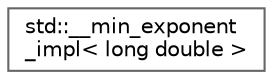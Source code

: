 digraph "Graphical Class Hierarchy"
{
 // LATEX_PDF_SIZE
  bgcolor="transparent";
  edge [fontname=Helvetica,fontsize=10,labelfontname=Helvetica,labelfontsize=10];
  node [fontname=Helvetica,fontsize=10,shape=box,height=0.2,width=0.4];
  rankdir="LR";
  Node0 [id="Node000000",label="std::__min_exponent\l_impl\< long double \>",height=0.2,width=0.4,color="grey40", fillcolor="white", style="filled",URL="$structstd_1_1____min__exponent__impl_3_01long_01double_01_4.html",tooltip=" "];
}
